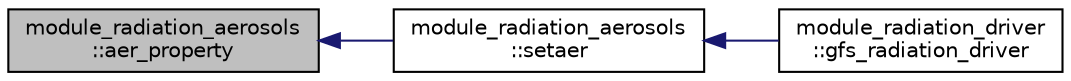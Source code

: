digraph "module_radiation_aerosols::aer_property"
{
  edge [fontname="Helvetica",fontsize="10",labelfontname="Helvetica",labelfontsize="10"];
  node [fontname="Helvetica",fontsize="10",shape=record];
  rankdir="LR";
  Node11 [label="module_radiation_aerosols\l::aer_property",height=0.2,width=0.4,color="black", fillcolor="grey75", style="filled", fontcolor="black"];
  Node11 -> Node12 [dir="back",color="midnightblue",fontsize="10",style="solid",fontname="Helvetica"];
  Node12 [label="module_radiation_aerosols\l::setaer",height=0.2,width=0.4,color="black", fillcolor="white", style="filled",URL="$group__module__radiation__aerosols.html#ga184fcc0618c1c4d42fa08cfe1e20e5c1",tooltip="This subroutine computes aerosols optical properties. "];
  Node12 -> Node13 [dir="back",color="midnightblue",fontsize="10",style="solid",fontname="Helvetica"];
  Node13 [label="module_radiation_driver\l::gfs_radiation_driver",height=0.2,width=0.4,color="black", fillcolor="white", style="filled",URL="$group__module__radiation__driver.html#ga9c5872d3bd177315e79977d40245a99a",tooltip="This subroutine is the driver of main radiation calculations. It sets up column profiles, such as pressure, temperature, moisture, gases, clouds, aerosols, etc., as well as surface radiative characteristics, such as surface albedo, and emissivity. The call of this subroutine is placed inside both the time advancing loop and the horizontal grid loop. "];
}
